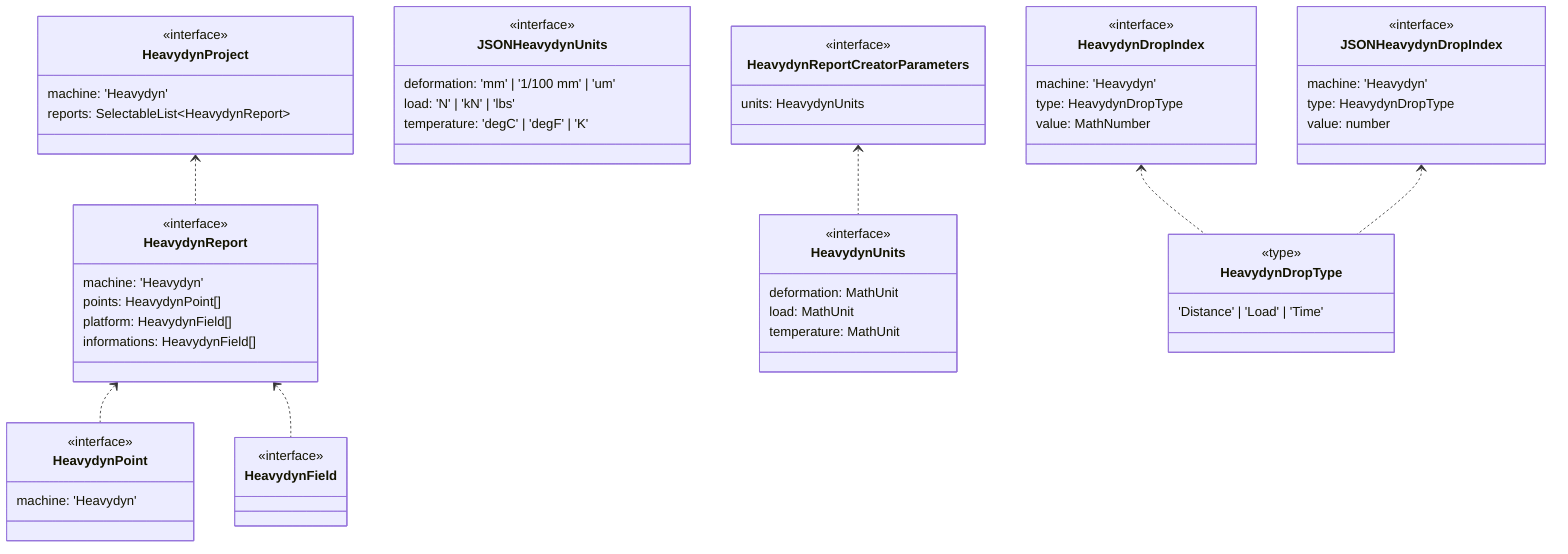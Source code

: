 classDiagram
class HeavydynField {
  <<interface>>

}



class HeavydynPoint {
  <<interface>>
  machine: 'Heavydyn'
}



class HeavydynProject {
  <<interface>>
  machine: 'Heavydyn'
  reports: SelectableList#60;HeavydynReport#62;
}
HeavydynProject <.. HeavydynReport


class HeavydynUnits {
  <<interface>>
  deformation: MathUnit
  load: MathUnit
  temperature: MathUnit
}



class JSONHeavydynUnits {
  <<interface>>
  deformation: 'mm' | '1/100 mm' | 'um'
  load: 'N' | 'kN' | 'lbs'
  temperature: 'degC' | 'degF' | 'K'
}



class HeavydynReport {
  <<interface>>
  machine: 'Heavydyn'
  points: HeavydynPoint[]
  platform: HeavydynField[]
  informations: HeavydynField[]
}
HeavydynReport <.. HeavydynPoint
HeavydynReport <.. HeavydynField


class HeavydynReportCreatorParameters {
  <<interface>>
  units: HeavydynUnits
}
HeavydynReportCreatorParameters <.. HeavydynUnits


class HeavydynDropType {
  <<type>>
  'Distance' | 'Load' | 'Time'
}



class HeavydynDropIndex {
  <<interface>>
  machine: 'Heavydyn'
  type: HeavydynDropType
  value: MathNumber
}
HeavydynDropIndex <.. HeavydynDropType


class JSONHeavydynDropIndex {
  <<interface>>
  machine: 'Heavydyn'
  type: HeavydynDropType
  value: number
}
JSONHeavydynDropIndex <.. HeavydynDropType